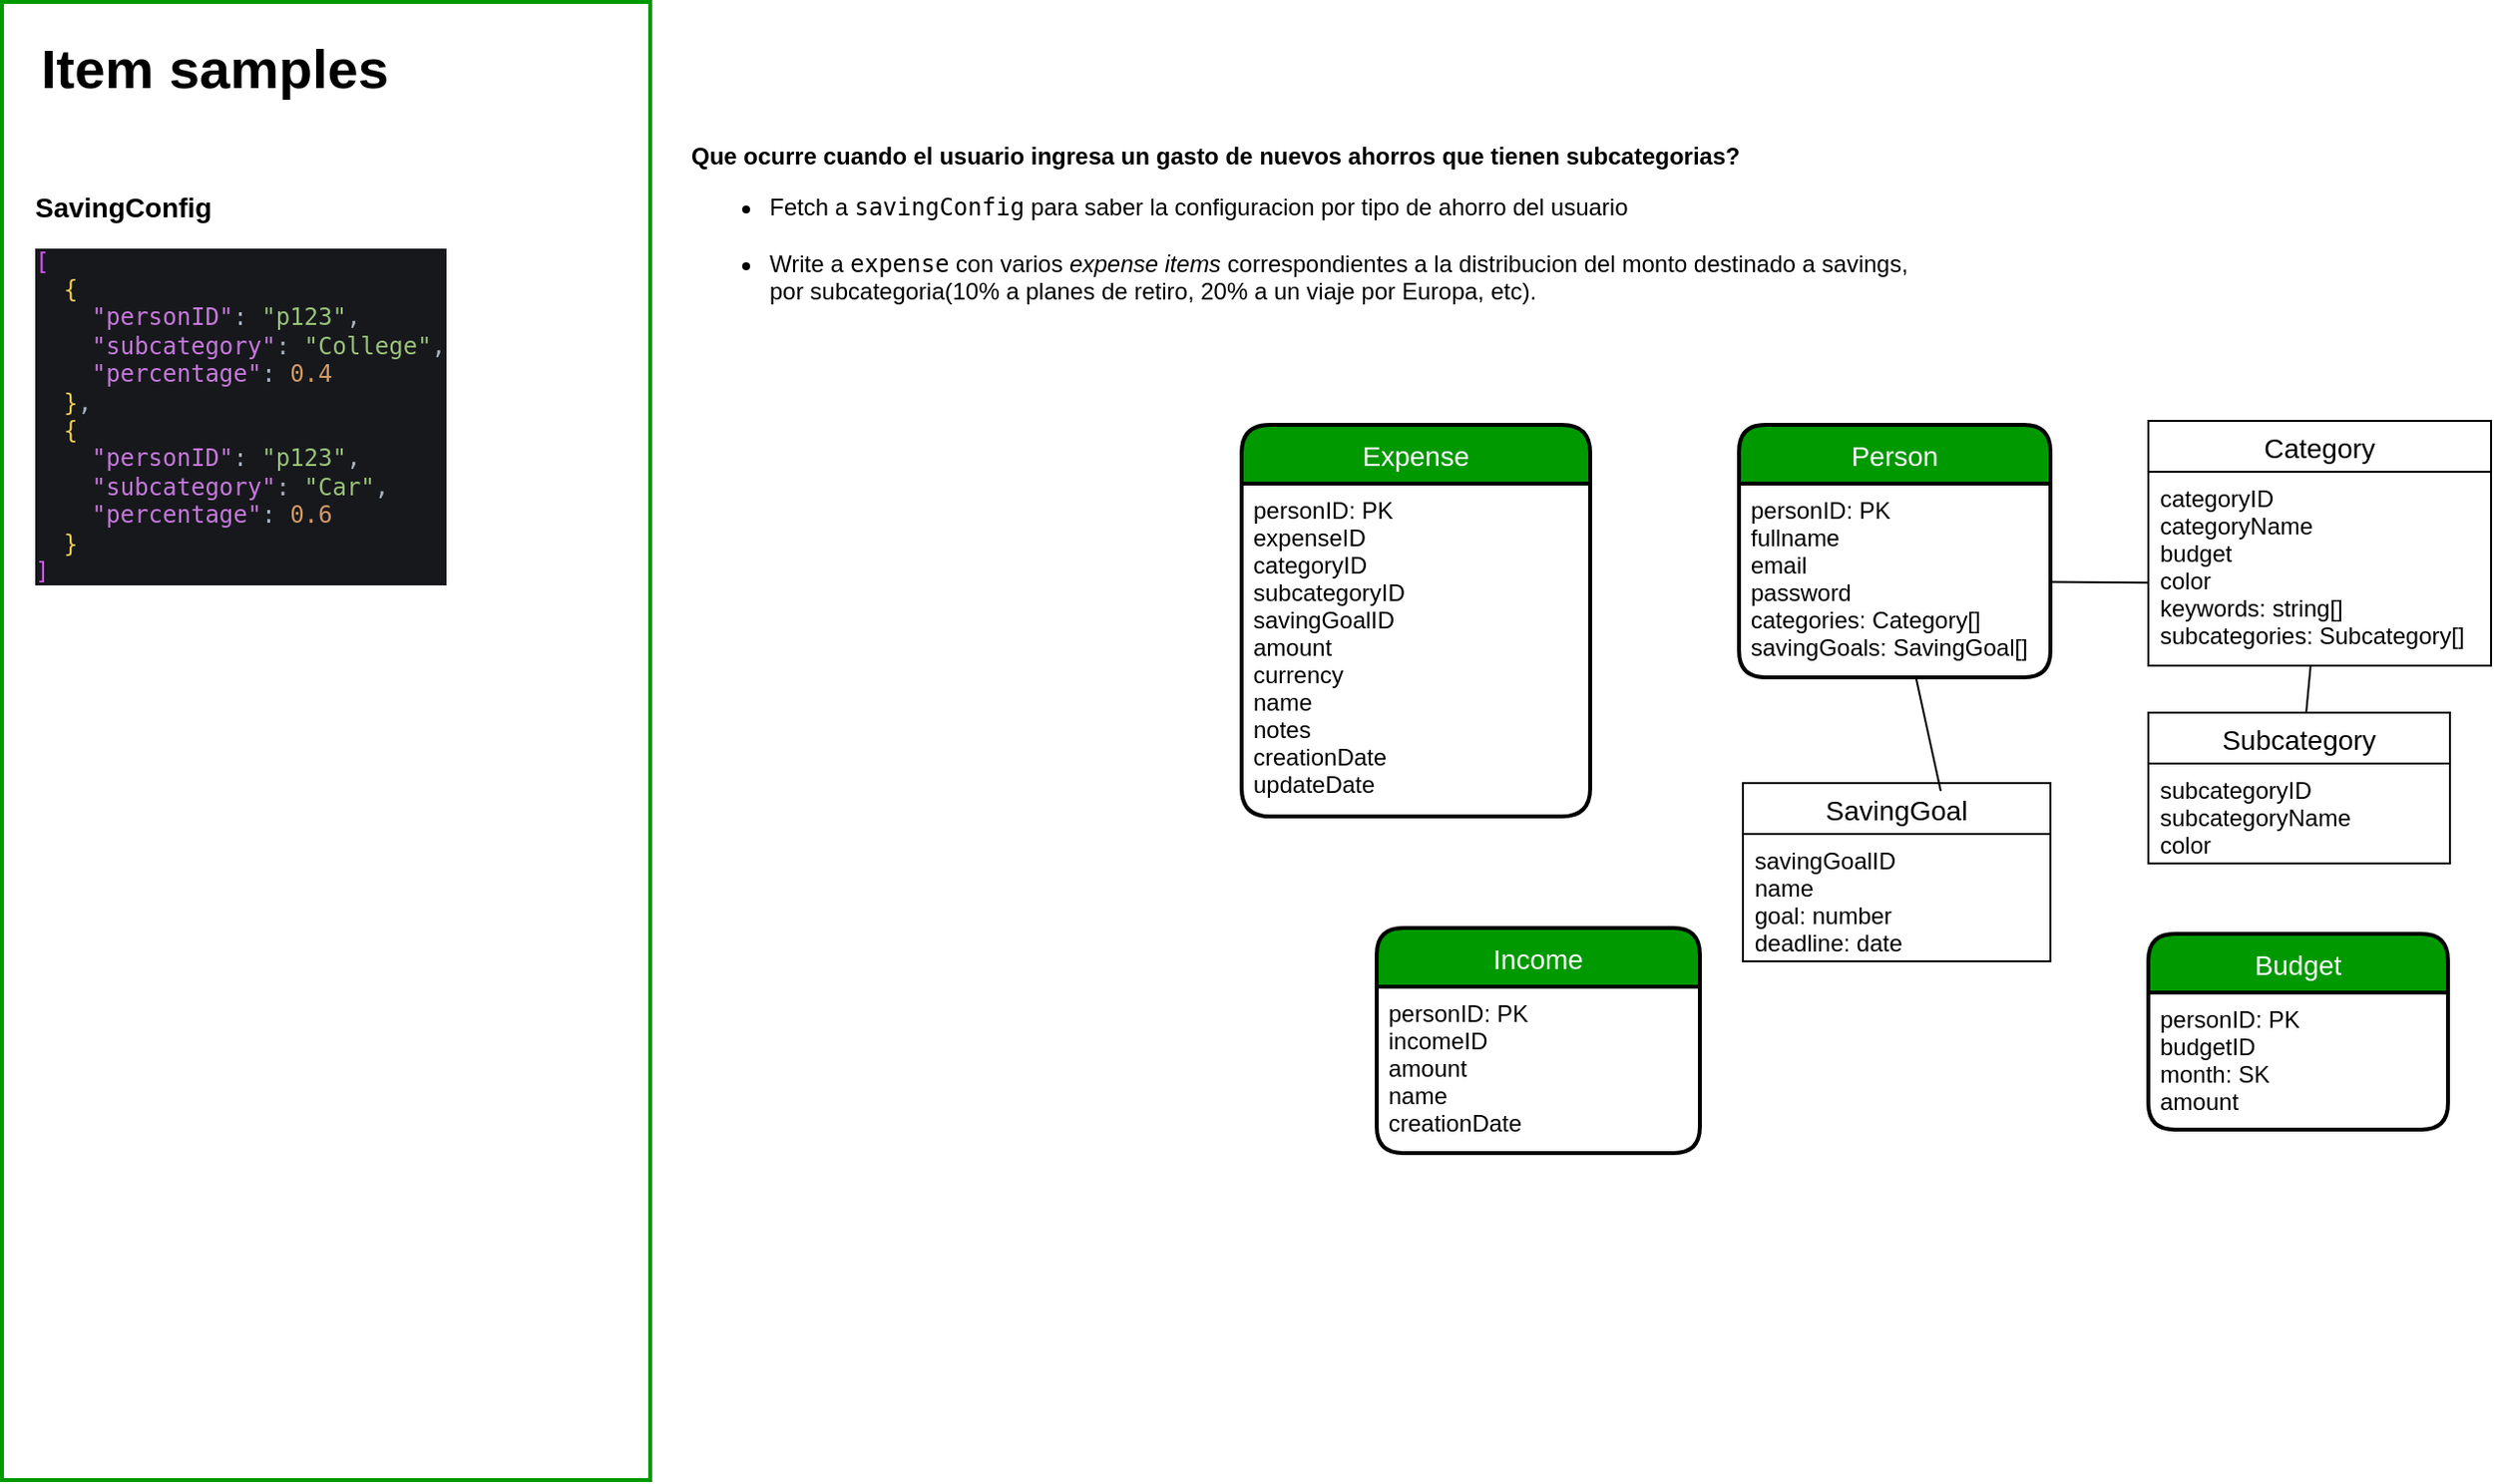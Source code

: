 <mxfile version="19.0.3" type="device"><diagram id="Nf0Q1J0bsJGXM35QZuhO" name="Data Model"><mxGraphModel dx="2662" dy="772" grid="0" gridSize="10" guides="1" tooltips="1" connect="1" arrows="1" fold="1" page="0" pageScale="1" pageWidth="850" pageHeight="1100" math="0" shadow="0"><root><mxCell id="0"/><mxCell id="1" parent="0"/><object label="Expense" a="" tooltip="Expense dadta&#10;" id="3ay3Hl6pnc34jk5LIuFB-1"><mxCell style="swimlane;childLayout=stackLayout;horizontal=1;startSize=30;horizontalStack=0;rounded=1;fontSize=14;fontStyle=0;strokeWidth=2;resizeParent=0;resizeLast=1;shadow=0;dashed=0;align=center;labelBackgroundColor=none;arcSize=16;labelBorderColor=none;swimlaneLine=1;swimlaneFillColor=none;gradientColor=none;gradientDirection=north;fillColor=#009900;fontColor=#FFFFFF;" parent="1" vertex="1"><mxGeometry x="-703" y="120" width="178" height="200" as="geometry"><mxRectangle x="-669" y="120" width="81" height="30" as="alternateBounds"/></mxGeometry></mxCell></object><mxCell id="3ay3Hl6pnc34jk5LIuFB-2" value="personID: PK&#10;expenseID&#10;categoryID&#10;subcategoryID&#10;savingGoalID&#10;amount&#10;currency&#10;name&#10;notes&#10;creationDate&#10;updateDate" style="align=left;strokeColor=none;fillColor=none;spacingLeft=4;fontSize=12;verticalAlign=top;resizable=0;rotatable=0;part=1;" parent="3ay3Hl6pnc34jk5LIuFB-1" vertex="1"><mxGeometry y="30" width="178" height="170" as="geometry"/></mxCell><mxCell id="TQfG1iUgKqF-C-MgNsLs-1" value="Person" style="swimlane;childLayout=stackLayout;horizontal=1;startSize=30;horizontalStack=0;rounded=1;fontSize=14;fontStyle=0;strokeWidth=2;resizeParent=0;resizeLast=1;shadow=0;dashed=0;align=center;fillColor=#009900;fontColor=#FFFFFF;" parent="1" vertex="1"><mxGeometry x="-449" y="120" width="159" height="129" as="geometry"/></mxCell><mxCell id="TQfG1iUgKqF-C-MgNsLs-2" value="personID: PK&#10;fullname&#10;email&#10;password        &#10;categories: Category[]&#10;savingGoals: SavingGoal[]" style="align=left;strokeColor=none;fillColor=none;spacingLeft=4;fontSize=12;verticalAlign=top;resizable=0;rotatable=0;part=1;" parent="TQfG1iUgKqF-C-MgNsLs-1" vertex="1"><mxGeometry y="30" width="159" height="99" as="geometry"/></mxCell><mxCell id="TQfG1iUgKqF-C-MgNsLs-7" value="&lt;strong style=&quot;background-color: initial;&quot;&gt;Que ocurre cuando el usuario ingresa un gasto de nuevos ahorros que tienen subcategorias?&lt;/strong&gt;&lt;span style=&quot;background-color: initial;&quot;&gt;&lt;br&gt;&lt;/span&gt;&lt;ul style=&quot;background-color: initial;&quot;&gt;&lt;li&gt;Fetch a &lt;code&gt;savingConfig&lt;/code&gt; para saber la configuracion por tipo de ahorro del usuario&lt;/li&gt;&lt;br&gt;&lt;li&gt;Write a &lt;code&gt;expense&lt;/code&gt; con varios &lt;em&gt;expense items&lt;/em&gt; correspondientes a la distribucion del monto destinado a savings, &lt;br&gt;por subcategoria(10% a planes de retiro, 20% a un viaje por Europa, etc).&lt;/li&gt;&lt;/ul&gt;" style="text;html=1;align=left;verticalAlign=middle;resizable=0;points=[];autosize=1;strokeColor=none;fillColor=none;" parent="1" vertex="1"><mxGeometry x="-986" y="-26" width="631" height="98" as="geometry"/></mxCell><mxCell id="TQfG1iUgKqF-C-MgNsLs-9" value="&lt;h1&gt;Item samples&lt;/h1&gt;" style="text;html=1;strokeColor=none;fillColor=none;spacing=5;spacingTop=-20;whiteSpace=wrap;overflow=hidden;rounded=0;shadow=0;dashed=0;labelBackgroundColor=none;labelBorderColor=none;fontFamily=Helvetica;fontSize=14;fontColor=#000000;startSize=30;" parent="1" vertex="1"><mxGeometry x="-1321" y="-87" width="196" height="55" as="geometry"/></mxCell><mxCell id="TQfG1iUgKqF-C-MgNsLs-11" value="" style="rounded=0;whiteSpace=wrap;html=1;shadow=0;dashed=0;labelBackgroundColor=none;labelBorderColor=none;fontFamily=Helvetica;fontSize=14;fontColor=#000000;startSize=30;strokeColor=#009900;strokeWidth=2;fillColor=none;gradientColor=none;gradientDirection=north;" parent="1" vertex="1"><mxGeometry x="-1336" y="-96" width="331" height="755" as="geometry"/></mxCell><mxCell id="TQfG1iUgKqF-C-MgNsLs-10" value="&lt;div&gt;&lt;br&gt;&lt;/div&gt;&lt;div&gt;&lt;b&gt;SavingConfig&lt;/b&gt;&lt;/div&gt;&lt;div&gt;&lt;div style=&quot;&quot;&gt;&lt;pre style=&quot;background-color:#17181c;color:#abb2bf;font-family:'Menlo',monospace;font-size:9.0pt;&quot;&gt;&lt;span style=&quot;color:#d054f1;&quot;&gt;[&lt;br&gt;&lt;/span&gt;&lt;span style=&quot;color:#d054f1;&quot;&gt;  &lt;/span&gt;&lt;span style=&quot;color:#f1cc54;&quot;&gt;{&lt;br&gt;&lt;/span&gt;&lt;span style=&quot;color:#f1cc54;&quot;&gt;    &lt;/span&gt;&lt;span style=&quot;color:#c679dd;&quot;&gt;&quot;personID&quot;&lt;/span&gt;&lt;span style=&quot;color:#a6b2c0;&quot;&gt;: &lt;/span&gt;&lt;span style=&quot;color:#98c379;&quot;&gt;&quot;p123&quot;&lt;/span&gt;&lt;span style=&quot;color:#a6b2c0;&quot;&gt;,&lt;br&gt;&lt;/span&gt;&lt;span style=&quot;color:#a6b2c0;&quot;&gt;    &lt;/span&gt;&lt;span style=&quot;color:#c679dd;&quot;&gt;&quot;subcategory&quot;&lt;/span&gt;&lt;span style=&quot;color:#a6b2c0;&quot;&gt;: &lt;/span&gt;&lt;span style=&quot;color:#98c379;&quot;&gt;&quot;College&quot;&lt;/span&gt;&lt;span style=&quot;color:#a6b2c0;&quot;&gt;,&lt;br&gt;&lt;/span&gt;&lt;span style=&quot;color:#a6b2c0;&quot;&gt;    &lt;/span&gt;&lt;span style=&quot;color:#c679dd;&quot;&gt;&quot;percentage&quot;&lt;/span&gt;&lt;span style=&quot;color:#a6b2c0;&quot;&gt;: &lt;/span&gt;&lt;span style=&quot;color:#d19a66;&quot;&gt;0.4&lt;br&gt;&lt;/span&gt;&lt;span style=&quot;color:#d19a66;&quot;&gt;  &lt;/span&gt;&lt;span style=&quot;color:#f1cc54;&quot;&gt;}&lt;/span&gt;&lt;span style=&quot;color:#a6b2c0;&quot;&gt;,&lt;br&gt;&lt;/span&gt;&lt;span style=&quot;color:#a6b2c0;&quot;&gt;  &lt;/span&gt;&lt;span style=&quot;color:#f1cc54;&quot;&gt;{&lt;br&gt;&lt;/span&gt;&lt;span style=&quot;color:#f1cc54;&quot;&gt;    &lt;/span&gt;&lt;span style=&quot;color:#c679dd;&quot;&gt;&quot;personID&quot;&lt;/span&gt;&lt;span style=&quot;color:#a6b2c0;&quot;&gt;: &lt;/span&gt;&lt;span style=&quot;color:#98c379;&quot;&gt;&quot;p123&quot;&lt;/span&gt;&lt;span style=&quot;color:#a6b2c0;&quot;&gt;,&lt;br&gt;&lt;/span&gt;&lt;span style=&quot;color:#a6b2c0;&quot;&gt;    &lt;/span&gt;&lt;span style=&quot;color:#c679dd;&quot;&gt;&quot;subcategory&quot;&lt;/span&gt;&lt;span style=&quot;color:#a6b2c0;&quot;&gt;: &lt;/span&gt;&lt;span style=&quot;color:#98c379;&quot;&gt;&quot;Car&quot;&lt;/span&gt;&lt;span style=&quot;color:#a6b2c0;&quot;&gt;,&lt;br&gt;&lt;/span&gt;&lt;span style=&quot;color:#a6b2c0;&quot;&gt;    &lt;/span&gt;&lt;span style=&quot;color:#c679dd;&quot;&gt;&quot;percentage&quot;&lt;/span&gt;&lt;span style=&quot;color:#a6b2c0;&quot;&gt;: &lt;/span&gt;&lt;span style=&quot;color:#d19a66;&quot;&gt;0.6&lt;br&gt;&lt;/span&gt;&lt;span style=&quot;color:#d19a66;&quot;&gt;  &lt;/span&gt;&lt;span style=&quot;color:#f1cc54;&quot;&gt;}&lt;br&gt;&lt;/span&gt;&lt;span style=&quot;color:#d054f1;&quot;&gt;]&lt;/span&gt;&lt;/pre&gt;&lt;/div&gt;&lt;/div&gt;&lt;div&gt;&lt;b&gt;&lt;br&gt;&lt;/b&gt;&lt;/div&gt;&lt;div&gt;&lt;b&gt;&lt;br&gt;&lt;/b&gt;&lt;/div&gt;&lt;div&gt;&lt;b&gt;&lt;br&gt;&lt;/b&gt;&lt;/div&gt;&lt;div&gt;&lt;b&gt;&lt;br&gt;&lt;/b&gt;&lt;/div&gt;&lt;div&gt;&lt;b&gt;&lt;br&gt;&lt;/b&gt;&lt;/div&gt;" style="text;html=1;strokeColor=none;fillColor=none;align=left;verticalAlign=top;whiteSpace=wrap;rounded=0;shadow=0;dashed=0;labelBackgroundColor=none;labelBorderColor=none;fontFamily=Helvetica;fontSize=14;fontColor=#000000;startSize=30;" parent="1" vertex="1"><mxGeometry x="-1321" y="-23" width="323" height="677" as="geometry"/></mxCell><mxCell id="m6ExJk-LAfCFpmRk6G8L-9" value="Category" style="swimlane;fontStyle=0;childLayout=stackLayout;horizontal=1;startSize=26;horizontalStack=0;resizeParent=1;resizeParentMax=0;resizeLast=0;collapsible=1;marginBottom=0;align=center;fontSize=14;" parent="1" vertex="1"><mxGeometry x="-240" y="118" width="175" height="125" as="geometry"/></mxCell><mxCell id="m6ExJk-LAfCFpmRk6G8L-10" value="categoryID&#10;categoryName&#10;budget&#10;color&#10;keywords: string[]&#10;subcategories: Subcategory[] " style="text;strokeColor=none;fillColor=none;spacingLeft=4;spacingRight=4;overflow=hidden;rotatable=0;points=[[0,0.5],[1,0.5]];portConstraint=eastwest;fontSize=12;" parent="m6ExJk-LAfCFpmRk6G8L-9" vertex="1"><mxGeometry y="26" width="175" height="99" as="geometry"/></mxCell><mxCell id="m6ExJk-LAfCFpmRk6G8L-13" value="" style="endArrow=none;html=1;rounded=0;entryX=0.001;entryY=0.572;entryDx=0;entryDy=0;entryPerimeter=0;" parent="1" source="TQfG1iUgKqF-C-MgNsLs-2" target="m6ExJk-LAfCFpmRk6G8L-10" edge="1"><mxGeometry width="50" height="50" relative="1" as="geometry"><mxPoint x="-245" y="304" as="sourcePoint"/><mxPoint x="-195" y="254" as="targetPoint"/></mxGeometry></mxCell><mxCell id="m6ExJk-LAfCFpmRk6G8L-14" value="Subcategory" style="swimlane;fontStyle=0;childLayout=stackLayout;horizontal=1;startSize=26;horizontalStack=0;resizeParent=1;resizeParentMax=0;resizeLast=0;collapsible=1;marginBottom=0;align=center;fontSize=14;" parent="1" vertex="1"><mxGeometry x="-240" y="267" width="154" height="77" as="geometry"/></mxCell><mxCell id="m6ExJk-LAfCFpmRk6G8L-15" value="subcategoryID&#10;subcategoryName&#10;color" style="text;strokeColor=none;fillColor=none;spacingLeft=4;spacingRight=4;overflow=hidden;rotatable=0;points=[[0,0.5],[1,0.5]];portConstraint=eastwest;fontSize=12;" parent="m6ExJk-LAfCFpmRk6G8L-14" vertex="1"><mxGeometry y="26" width="154" height="51" as="geometry"/></mxCell><mxCell id="m6ExJk-LAfCFpmRk6G8L-16" value="" style="endArrow=none;html=1;rounded=0;" parent="1" source="m6ExJk-LAfCFpmRk6G8L-14" target="m6ExJk-LAfCFpmRk6G8L-10" edge="1"><mxGeometry width="50" height="50" relative="1" as="geometry"><mxPoint x="-318" y="338" as="sourcePoint"/><mxPoint x="-268" y="288" as="targetPoint"/></mxGeometry></mxCell><mxCell id="TiSNqj-LYJMHLtxkQyC9-1" value="Income" style="swimlane;childLayout=stackLayout;horizontal=1;startSize=30;horizontalStack=0;rounded=1;fontSize=14;fontStyle=0;strokeWidth=2;resizeParent=0;resizeLast=1;shadow=0;dashed=0;align=center;fillColor=#009900;fontColor=#FFFFFF;" parent="1" vertex="1"><mxGeometry x="-634" y="377" width="165" height="115" as="geometry"><mxRectangle x="-452" y="321" width="73" height="30" as="alternateBounds"/></mxGeometry></mxCell><mxCell id="TiSNqj-LYJMHLtxkQyC9-2" value="personID: PK&#10;incomeID&#10;amount&#10;name&#10;creationDate" style="align=left;strokeColor=none;fillColor=none;spacingLeft=4;fontSize=12;verticalAlign=top;resizable=0;rotatable=0;part=1;" parent="TiSNqj-LYJMHLtxkQyC9-1" vertex="1"><mxGeometry y="30" width="165" height="85" as="geometry"/></mxCell><mxCell id="Mrc9d25WFiYEkoAoWuCm-3" value="SavingGoal" style="swimlane;fontStyle=0;childLayout=stackLayout;horizontal=1;startSize=26;horizontalStack=0;resizeParent=1;resizeParentMax=0;resizeLast=0;collapsible=1;marginBottom=0;align=center;fontSize=14;" parent="1" vertex="1"><mxGeometry x="-447" y="303" width="157" height="91" as="geometry"/></mxCell><mxCell id="Mrc9d25WFiYEkoAoWuCm-6" value="" style="endArrow=none;html=1;rounded=0;" parent="Mrc9d25WFiYEkoAoWuCm-3" source="TQfG1iUgKqF-C-MgNsLs-2" edge="1"><mxGeometry width="50" height="50" relative="1" as="geometry"><mxPoint x="51" y="54" as="sourcePoint"/><mxPoint x="101" y="4" as="targetPoint"/></mxGeometry></mxCell><mxCell id="Mrc9d25WFiYEkoAoWuCm-4" value="savingGoalID&#10;name&#10;goal: number&#10;deadline: date" style="text;strokeColor=none;fillColor=none;spacingLeft=4;spacingRight=4;overflow=hidden;rotatable=0;points=[[0,0.5],[1,0.5]];portConstraint=eastwest;fontSize=12;" parent="Mrc9d25WFiYEkoAoWuCm-3" vertex="1"><mxGeometry y="26" width="157" height="65" as="geometry"/></mxCell><mxCell id="GGaqlDt-2Zkn8_LqBaIS-1" value="Budget" style="swimlane;childLayout=stackLayout;horizontal=1;startSize=30;horizontalStack=0;rounded=1;fontSize=14;fontStyle=0;strokeWidth=2;resizeParent=0;resizeLast=1;shadow=0;dashed=0;align=center;fillColor=#009900;fontColor=#FFFFFF;" parent="1" vertex="1"><mxGeometry x="-240" y="380" width="153" height="100" as="geometry"/></mxCell><mxCell id="GGaqlDt-2Zkn8_LqBaIS-2" value="personID: PK&#10;budgetID&#10;month: SK&#10;amount" style="align=left;strokeColor=none;fillColor=none;spacingLeft=4;fontSize=12;verticalAlign=top;resizable=0;rotatable=0;part=1;" parent="GGaqlDt-2Zkn8_LqBaIS-1" vertex="1"><mxGeometry y="30" width="153" height="70" as="geometry"/></mxCell></root></mxGraphModel></diagram></mxfile>